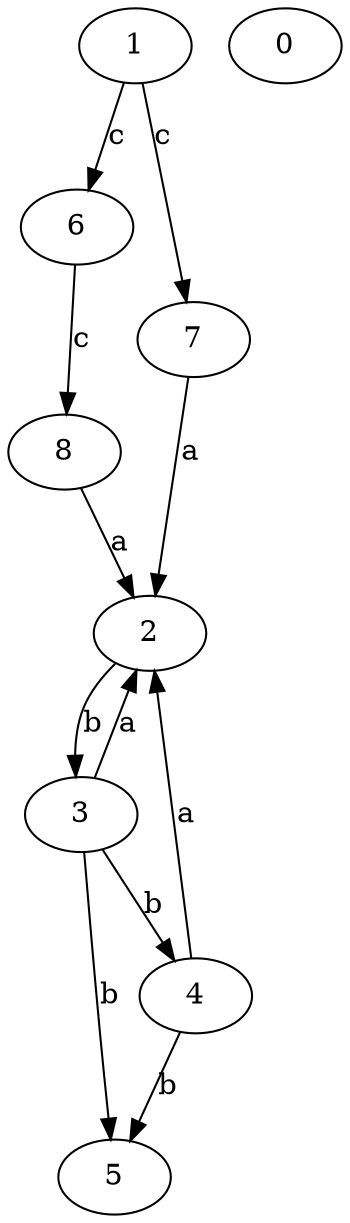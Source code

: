 strict digraph  {
2;
3;
0;
4;
5;
6;
1;
7;
8;
2 -> 3  [label=b];
3 -> 2  [label=a];
3 -> 4  [label=b];
3 -> 5  [label=b];
4 -> 2  [label=a];
4 -> 5  [label=b];
6 -> 8  [label=c];
1 -> 6  [label=c];
1 -> 7  [label=c];
7 -> 2  [label=a];
8 -> 2  [label=a];
}
